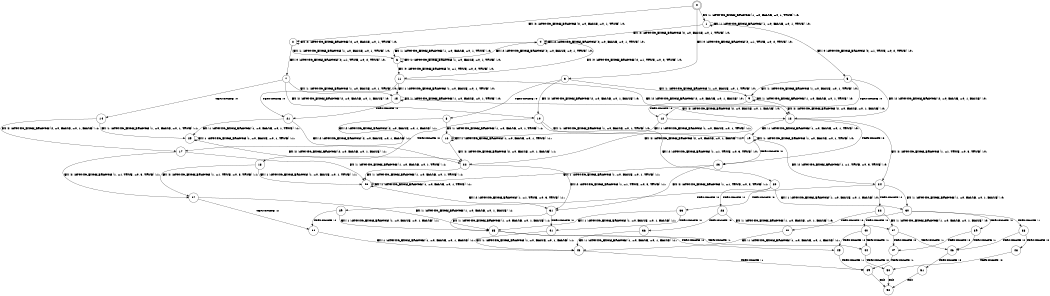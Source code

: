 digraph BCG {
size = "7, 10.5";
center = TRUE;
node [shape = circle];
0 [peripheries = 2];
0 -> 1 [label = "EX !1 !ATOMIC_EXCH_BRANCH (1, +0, FALSE, +0, 1, TRUE) !:0:"];
0 -> 2 [label = "EX !2 !ATOMIC_EXCH_BRANCH (2, +0, FALSE, +0, 1, TRUE) !:0:"];
0 -> 3 [label = "EX !0 !ATOMIC_EXCH_BRANCH (2, +1, TRUE, +0, 2, TRUE) !:0:"];
1 -> 4 [label = "EX !2 !ATOMIC_EXCH_BRANCH (2, +0, FALSE, +0, 1, TRUE) !:0:"];
1 -> 5 [label = "EX !0 !ATOMIC_EXCH_BRANCH (2, +1, TRUE, +0, 2, TRUE) !:0:"];
1 -> 1 [label = "EX !1 !ATOMIC_EXCH_BRANCH (1, +0, FALSE, +0, 1, TRUE) !:0:"];
2 -> 6 [label = "EX !1 !ATOMIC_EXCH_BRANCH (1, +0, FALSE, +0, 1, TRUE) !:0:"];
2 -> 7 [label = "EX !0 !ATOMIC_EXCH_BRANCH (2, +1, TRUE, +0, 2, TRUE) !:0:"];
2 -> 2 [label = "EX !2 !ATOMIC_EXCH_BRANCH (2, +0, FALSE, +0, 1, TRUE) !:0:"];
3 -> 8 [label = "TERMINATE !0"];
3 -> 9 [label = "EX !1 !ATOMIC_EXCH_BRANCH (1, +0, FALSE, +0, 1, TRUE) !:0:"];
3 -> 10 [label = "EX !2 !ATOMIC_EXCH_BRANCH (2, +0, FALSE, +0, 1, FALSE) !:0:"];
4 -> 11 [label = "EX !0 !ATOMIC_EXCH_BRANCH (2, +1, TRUE, +0, 2, TRUE) !:0:"];
4 -> 4 [label = "EX !2 !ATOMIC_EXCH_BRANCH (2, +0, FALSE, +0, 1, TRUE) !:0:"];
4 -> 6 [label = "EX !1 !ATOMIC_EXCH_BRANCH (1, +0, FALSE, +0, 1, TRUE) !:0:"];
5 -> 12 [label = "TERMINATE !0"];
5 -> 13 [label = "EX !2 !ATOMIC_EXCH_BRANCH (2, +0, FALSE, +0, 1, FALSE) !:0:"];
5 -> 9 [label = "EX !1 !ATOMIC_EXCH_BRANCH (1, +0, FALSE, +0, 1, TRUE) !:0:"];
6 -> 11 [label = "EX !0 !ATOMIC_EXCH_BRANCH (2, +1, TRUE, +0, 2, TRUE) !:0:"];
6 -> 4 [label = "EX !2 !ATOMIC_EXCH_BRANCH (2, +0, FALSE, +0, 1, TRUE) !:0:"];
6 -> 6 [label = "EX !1 !ATOMIC_EXCH_BRANCH (1, +0, FALSE, +0, 1, TRUE) !:0:"];
7 -> 14 [label = "TERMINATE !0"];
7 -> 15 [label = "EX !1 !ATOMIC_EXCH_BRANCH (1, +0, FALSE, +0, 1, TRUE) !:0:"];
7 -> 10 [label = "EX !2 !ATOMIC_EXCH_BRANCH (2, +0, FALSE, +0, 1, FALSE) !:0:"];
8 -> 16 [label = "EX !1 !ATOMIC_EXCH_BRANCH (1, +0, FALSE, +0, 1, TRUE) !:1:"];
8 -> 17 [label = "EX !2 !ATOMIC_EXCH_BRANCH (2, +0, FALSE, +0, 1, FALSE) !:1:"];
9 -> 12 [label = "TERMINATE !0"];
9 -> 13 [label = "EX !2 !ATOMIC_EXCH_BRANCH (2, +0, FALSE, +0, 1, FALSE) !:0:"];
9 -> 9 [label = "EX !1 !ATOMIC_EXCH_BRANCH (1, +0, FALSE, +0, 1, TRUE) !:0:"];
10 -> 18 [label = "TERMINATE !0"];
10 -> 19 [label = "EX !1 !ATOMIC_EXCH_BRANCH (1, +0, FALSE, +0, 1, TRUE) !:0:"];
10 -> 20 [label = "EX !2 !ATOMIC_EXCH_BRANCH (1, +1, TRUE, +0, 3, TRUE) !:0:"];
11 -> 21 [label = "TERMINATE !0"];
11 -> 13 [label = "EX !2 !ATOMIC_EXCH_BRANCH (2, +0, FALSE, +0, 1, FALSE) !:0:"];
11 -> 15 [label = "EX !1 !ATOMIC_EXCH_BRANCH (1, +0, FALSE, +0, 1, TRUE) !:0:"];
12 -> 22 [label = "EX !2 !ATOMIC_EXCH_BRANCH (2, +0, FALSE, +0, 1, FALSE) !:1:"];
12 -> 16 [label = "EX !1 !ATOMIC_EXCH_BRANCH (1, +0, FALSE, +0, 1, TRUE) !:1:"];
13 -> 23 [label = "TERMINATE !0"];
13 -> 24 [label = "EX !2 !ATOMIC_EXCH_BRANCH (1, +1, TRUE, +0, 3, TRUE) !:0:"];
13 -> 19 [label = "EX !1 !ATOMIC_EXCH_BRANCH (1, +0, FALSE, +0, 1, TRUE) !:0:"];
14 -> 25 [label = "EX !1 !ATOMIC_EXCH_BRANCH (1, +0, FALSE, +0, 1, TRUE) !:1:"];
14 -> 17 [label = "EX !2 !ATOMIC_EXCH_BRANCH (2, +0, FALSE, +0, 1, FALSE) !:1:"];
15 -> 21 [label = "TERMINATE !0"];
15 -> 13 [label = "EX !2 !ATOMIC_EXCH_BRANCH (2, +0, FALSE, +0, 1, FALSE) !:0:"];
15 -> 15 [label = "EX !1 !ATOMIC_EXCH_BRANCH (1, +0, FALSE, +0, 1, TRUE) !:0:"];
16 -> 22 [label = "EX !2 !ATOMIC_EXCH_BRANCH (2, +0, FALSE, +0, 1, FALSE) !:1:"];
16 -> 16 [label = "EX !1 !ATOMIC_EXCH_BRANCH (1, +0, FALSE, +0, 1, TRUE) !:1:"];
17 -> 26 [label = "EX !1 !ATOMIC_EXCH_BRANCH (1, +0, FALSE, +0, 1, TRUE) !:1:"];
17 -> 27 [label = "EX !2 !ATOMIC_EXCH_BRANCH (1, +1, TRUE, +0, 3, TRUE) !:1:"];
18 -> 26 [label = "EX !1 !ATOMIC_EXCH_BRANCH (1, +0, FALSE, +0, 1, TRUE) !:1:"];
18 -> 27 [label = "EX !2 !ATOMIC_EXCH_BRANCH (1, +1, TRUE, +0, 3, TRUE) !:1:"];
19 -> 23 [label = "TERMINATE !0"];
19 -> 24 [label = "EX !2 !ATOMIC_EXCH_BRANCH (1, +1, TRUE, +0, 3, TRUE) !:0:"];
19 -> 19 [label = "EX !1 !ATOMIC_EXCH_BRANCH (1, +0, FALSE, +0, 1, TRUE) !:0:"];
20 -> 28 [label = "TERMINATE !2"];
20 -> 29 [label = "TERMINATE !0"];
20 -> 30 [label = "EX !1 !ATOMIC_EXCH_BRANCH (1, +0, FALSE, +0, 1, FALSE) !:0:"];
21 -> 22 [label = "EX !2 !ATOMIC_EXCH_BRANCH (2, +0, FALSE, +0, 1, FALSE) !:1:"];
21 -> 25 [label = "EX !1 !ATOMIC_EXCH_BRANCH (1, +0, FALSE, +0, 1, TRUE) !:1:"];
22 -> 31 [label = "EX !2 !ATOMIC_EXCH_BRANCH (1, +1, TRUE, +0, 3, TRUE) !:1:"];
22 -> 26 [label = "EX !1 !ATOMIC_EXCH_BRANCH (1, +0, FALSE, +0, 1, TRUE) !:1:"];
23 -> 31 [label = "EX !2 !ATOMIC_EXCH_BRANCH (1, +1, TRUE, +0, 3, TRUE) !:1:"];
23 -> 26 [label = "EX !1 !ATOMIC_EXCH_BRANCH (1, +0, FALSE, +0, 1, TRUE) !:1:"];
24 -> 32 [label = "TERMINATE !2"];
24 -> 33 [label = "TERMINATE !0"];
24 -> 30 [label = "EX !1 !ATOMIC_EXCH_BRANCH (1, +0, FALSE, +0, 1, FALSE) !:0:"];
25 -> 22 [label = "EX !2 !ATOMIC_EXCH_BRANCH (2, +0, FALSE, +0, 1, FALSE) !:1:"];
25 -> 25 [label = "EX !1 !ATOMIC_EXCH_BRANCH (1, +0, FALSE, +0, 1, TRUE) !:1:"];
26 -> 31 [label = "EX !2 !ATOMIC_EXCH_BRANCH (1, +1, TRUE, +0, 3, TRUE) !:1:"];
26 -> 26 [label = "EX !1 !ATOMIC_EXCH_BRANCH (1, +0, FALSE, +0, 1, TRUE) !:1:"];
27 -> 34 [label = "TERMINATE !2"];
27 -> 35 [label = "EX !1 !ATOMIC_EXCH_BRANCH (1, +0, FALSE, +0, 1, FALSE) !:1:"];
28 -> 36 [label = "TERMINATE !0"];
28 -> 37 [label = "EX !1 !ATOMIC_EXCH_BRANCH (1, +0, FALSE, +0, 1, FALSE) !:0:"];
29 -> 34 [label = "TERMINATE !2"];
29 -> 35 [label = "EX !1 !ATOMIC_EXCH_BRANCH (1, +0, FALSE, +0, 1, FALSE) !:1:"];
30 -> 38 [label = "TERMINATE !1"];
30 -> 39 [label = "TERMINATE !2"];
30 -> 40 [label = "TERMINATE !0"];
31 -> 41 [label = "TERMINATE !2"];
31 -> 35 [label = "EX !1 !ATOMIC_EXCH_BRANCH (1, +0, FALSE, +0, 1, FALSE) !:1:"];
32 -> 42 [label = "TERMINATE !0"];
32 -> 37 [label = "EX !1 !ATOMIC_EXCH_BRANCH (1, +0, FALSE, +0, 1, FALSE) !:0:"];
33 -> 41 [label = "TERMINATE !2"];
33 -> 35 [label = "EX !1 !ATOMIC_EXCH_BRANCH (1, +0, FALSE, +0, 1, FALSE) !:1:"];
34 -> 43 [label = "EX !1 !ATOMIC_EXCH_BRANCH (1, +0, FALSE, +0, 1, FALSE) !:1:"];
35 -> 44 [label = "TERMINATE !1"];
35 -> 45 [label = "TERMINATE !2"];
36 -> 43 [label = "EX !1 !ATOMIC_EXCH_BRANCH (1, +0, FALSE, +0, 1, FALSE) !:1:"];
37 -> 46 [label = "TERMINATE !1"];
37 -> 47 [label = "TERMINATE !0"];
38 -> 46 [label = "TERMINATE !2"];
38 -> 48 [label = "TERMINATE !0"];
39 -> 46 [label = "TERMINATE !1"];
39 -> 47 [label = "TERMINATE !0"];
40 -> 44 [label = "TERMINATE !1"];
40 -> 45 [label = "TERMINATE !2"];
41 -> 43 [label = "EX !1 !ATOMIC_EXCH_BRANCH (1, +0, FALSE, +0, 1, FALSE) !:1:"];
42 -> 43 [label = "EX !1 !ATOMIC_EXCH_BRANCH (1, +0, FALSE, +0, 1, FALSE) !:1:"];
43 -> 49 [label = "TERMINATE !1"];
44 -> 50 [label = "TERMINATE !2"];
45 -> 49 [label = "TERMINATE !1"];
46 -> 51 [label = "TERMINATE !0"];
47 -> 49 [label = "TERMINATE !1"];
48 -> 50 [label = "TERMINATE !2"];
49 -> 52 [label = "exit"];
50 -> 52 [label = "exit"];
51 -> 52 [label = "exit"];
}
